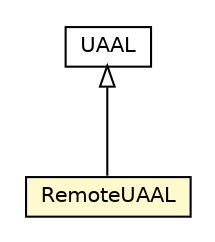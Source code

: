 #!/usr/local/bin/dot
#
# Class diagram 
# Generated by UMLGraph version R5_6-24-gf6e263 (http://www.umlgraph.org/)
#

digraph G {
	edge [fontname="Helvetica",fontsize=10,labelfontname="Helvetica",labelfontsize=10];
	node [fontname="Helvetica",fontsize=10,shape=plaintext];
	nodesep=0.25;
	ranksep=0.5;
	// org.universAAL.ri.api.manager.RemoteUAAL
	c26351 [label=<<table title="org.universAAL.ri.api.manager.RemoteUAAL" border="0" cellborder="1" cellspacing="0" cellpadding="2" port="p" bgcolor="lemonChiffon" href="./RemoteUAAL.html">
		<tr><td><table border="0" cellspacing="0" cellpadding="1">
<tr><td align="center" balign="center"> RemoteUAAL </td></tr>
		</table></td></tr>
		</table>>, URL="./RemoteUAAL.html", fontname="Helvetica", fontcolor="black", fontsize=10.0];
	//org.universAAL.ri.api.manager.RemoteUAAL extends org.universAAL.utilities.api.UAAL
	c26407:p -> c26351:p [dir=back,arrowtail=empty];
	// org.universAAL.utilities.api.UAAL
	c26407 [label=<<table title="org.universAAL.utilities.api.UAAL" border="0" cellborder="1" cellspacing="0" cellpadding="2" port="p" href="http://java.sun.com/j2se/1.4.2/docs/api/org/universAAL/utilities/api/UAAL.html">
		<tr><td><table border="0" cellspacing="0" cellpadding="1">
<tr><td align="center" balign="center"> UAAL </td></tr>
		</table></td></tr>
		</table>>, URL="http://java.sun.com/j2se/1.4.2/docs/api/org/universAAL/utilities/api/UAAL.html", fontname="Helvetica", fontcolor="black", fontsize=10.0];
}

